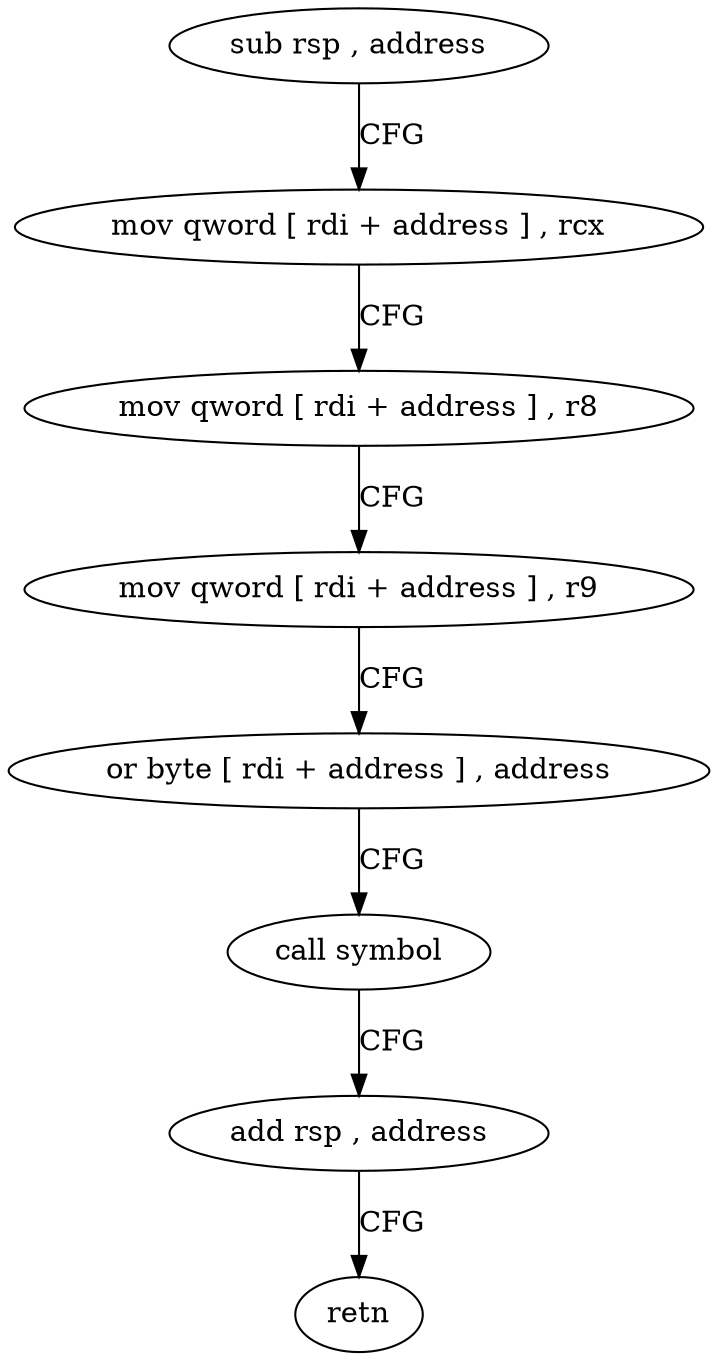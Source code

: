 digraph "func" {
"190584" [label = "sub rsp , address" ]
"190588" [label = "mov qword [ rdi + address ] , rcx" ]
"190592" [label = "mov qword [ rdi + address ] , r8" ]
"190596" [label = "mov qword [ rdi + address ] , r9" ]
"190600" [label = "or byte [ rdi + address ] , address" ]
"190604" [label = "call symbol" ]
"190609" [label = "add rsp , address" ]
"190613" [label = "retn" ]
"190584" -> "190588" [ label = "CFG" ]
"190588" -> "190592" [ label = "CFG" ]
"190592" -> "190596" [ label = "CFG" ]
"190596" -> "190600" [ label = "CFG" ]
"190600" -> "190604" [ label = "CFG" ]
"190604" -> "190609" [ label = "CFG" ]
"190609" -> "190613" [ label = "CFG" ]
}
